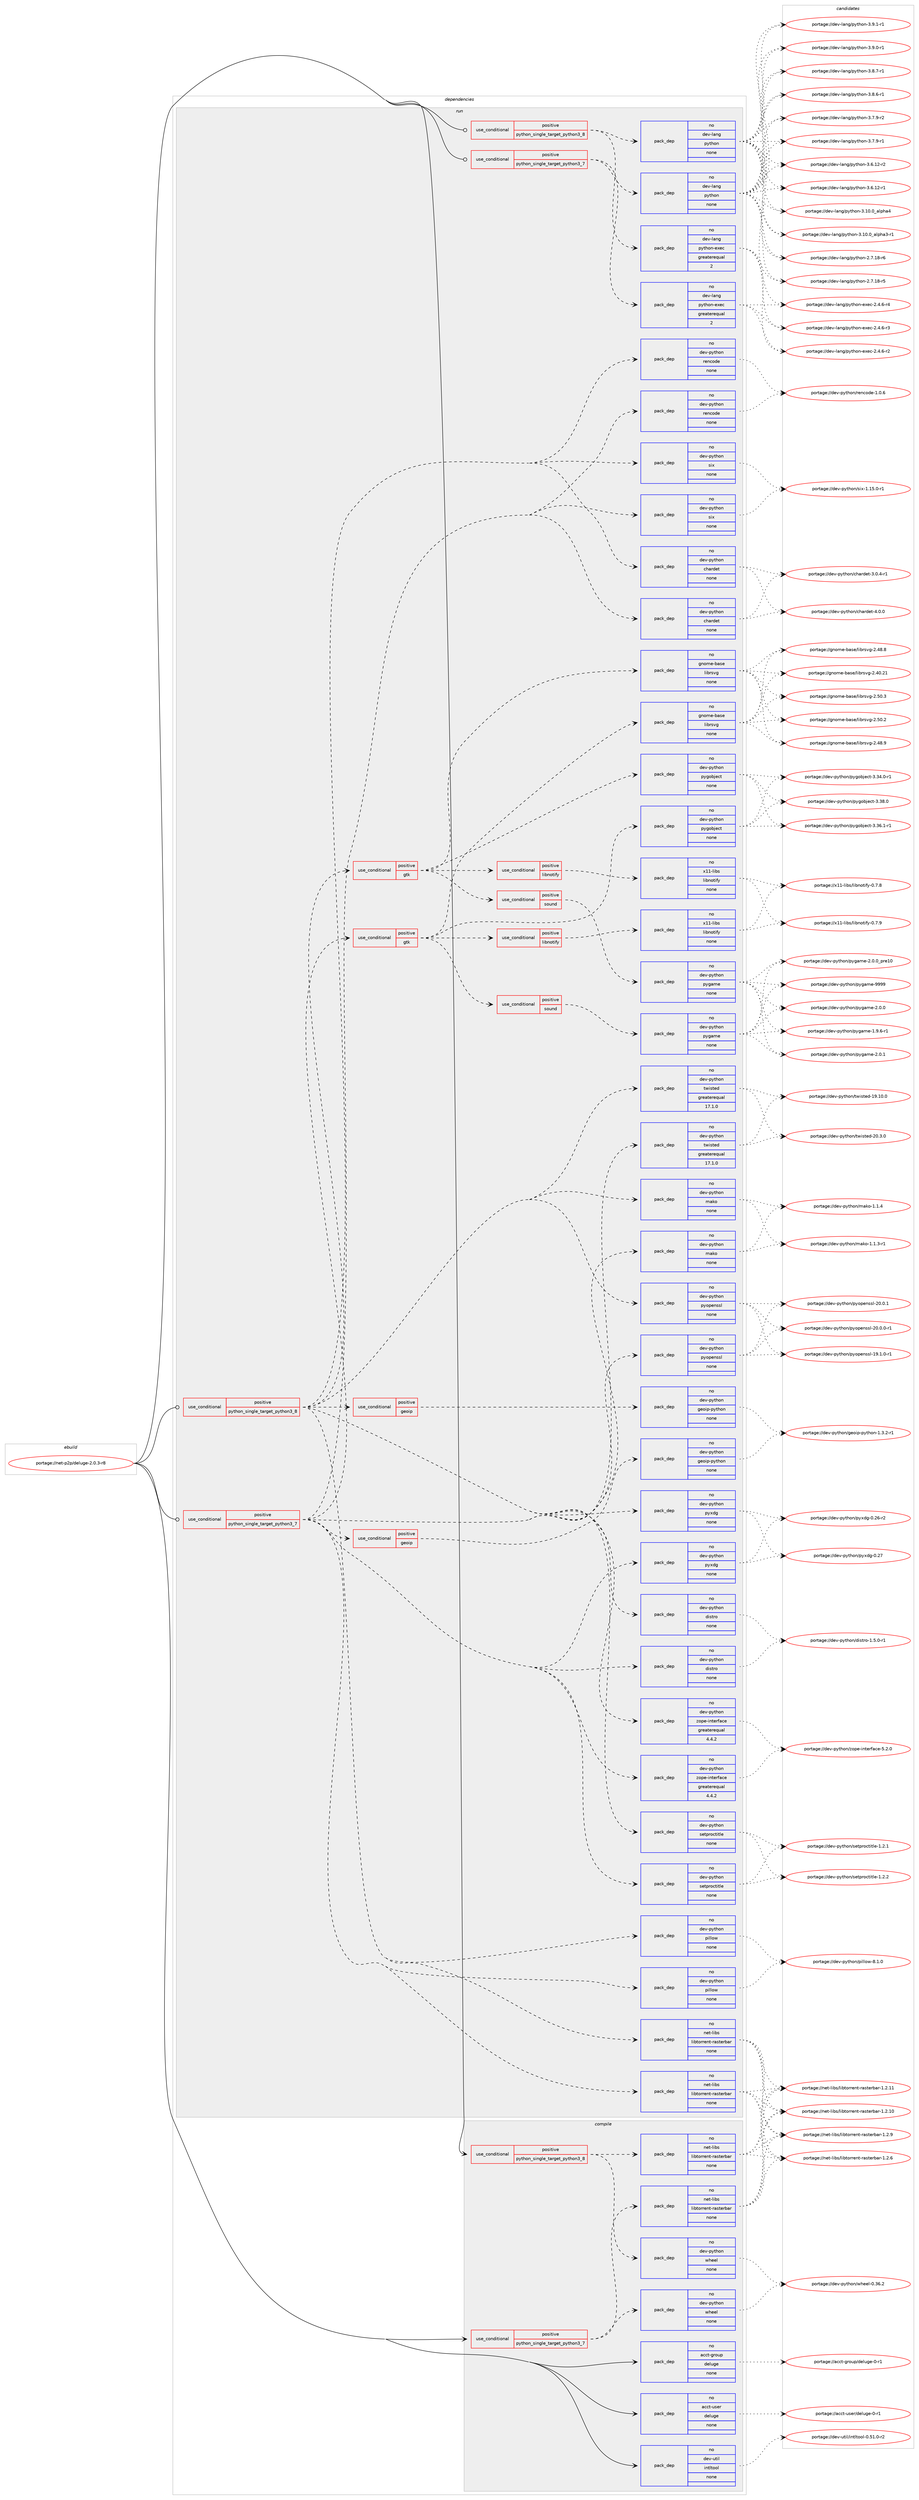 digraph prolog {

# *************
# Graph options
# *************

newrank=true;
concentrate=true;
compound=true;
graph [rankdir=LR,fontname=Helvetica,fontsize=10,ranksep=1.5];#, ranksep=2.5, nodesep=0.2];
edge  [arrowhead=vee];
node  [fontname=Helvetica,fontsize=10];

# **********
# The ebuild
# **********

subgraph cluster_leftcol {
color=gray;
rank=same;
label=<<i>ebuild</i>>;
id [label="portage://net-p2p/deluge-2.0.3-r8", color=red, width=4, href="../net-p2p/deluge-2.0.3-r8.svg"];
}

# ****************
# The dependencies
# ****************

subgraph cluster_midcol {
color=gray;
label=<<i>dependencies</i>>;
subgraph cluster_compile {
fillcolor="#eeeeee";
style=filled;
label=<<i>compile</i>>;
subgraph cond6937 {
dependency22411 [label=<<TABLE BORDER="0" CELLBORDER="1" CELLSPACING="0" CELLPADDING="4"><TR><TD ROWSPAN="3" CELLPADDING="10">use_conditional</TD></TR><TR><TD>positive</TD></TR><TR><TD>python_single_target_python3_7</TD></TR></TABLE>>, shape=none, color=red];
subgraph pack15302 {
dependency22412 [label=<<TABLE BORDER="0" CELLBORDER="1" CELLSPACING="0" CELLPADDING="4" WIDTH="220"><TR><TD ROWSPAN="6" CELLPADDING="30">pack_dep</TD></TR><TR><TD WIDTH="110">no</TD></TR><TR><TD>net-libs</TD></TR><TR><TD>libtorrent-rasterbar</TD></TR><TR><TD>none</TD></TR><TR><TD></TD></TR></TABLE>>, shape=none, color=blue];
}
dependency22411:e -> dependency22412:w [weight=20,style="dashed",arrowhead="vee"];
subgraph pack15303 {
dependency22413 [label=<<TABLE BORDER="0" CELLBORDER="1" CELLSPACING="0" CELLPADDING="4" WIDTH="220"><TR><TD ROWSPAN="6" CELLPADDING="30">pack_dep</TD></TR><TR><TD WIDTH="110">no</TD></TR><TR><TD>dev-python</TD></TR><TR><TD>wheel</TD></TR><TR><TD>none</TD></TR><TR><TD></TD></TR></TABLE>>, shape=none, color=blue];
}
dependency22411:e -> dependency22413:w [weight=20,style="dashed",arrowhead="vee"];
}
id:e -> dependency22411:w [weight=20,style="solid",arrowhead="vee"];
subgraph cond6938 {
dependency22414 [label=<<TABLE BORDER="0" CELLBORDER="1" CELLSPACING="0" CELLPADDING="4"><TR><TD ROWSPAN="3" CELLPADDING="10">use_conditional</TD></TR><TR><TD>positive</TD></TR><TR><TD>python_single_target_python3_8</TD></TR></TABLE>>, shape=none, color=red];
subgraph pack15304 {
dependency22415 [label=<<TABLE BORDER="0" CELLBORDER="1" CELLSPACING="0" CELLPADDING="4" WIDTH="220"><TR><TD ROWSPAN="6" CELLPADDING="30">pack_dep</TD></TR><TR><TD WIDTH="110">no</TD></TR><TR><TD>net-libs</TD></TR><TR><TD>libtorrent-rasterbar</TD></TR><TR><TD>none</TD></TR><TR><TD></TD></TR></TABLE>>, shape=none, color=blue];
}
dependency22414:e -> dependency22415:w [weight=20,style="dashed",arrowhead="vee"];
subgraph pack15305 {
dependency22416 [label=<<TABLE BORDER="0" CELLBORDER="1" CELLSPACING="0" CELLPADDING="4" WIDTH="220"><TR><TD ROWSPAN="6" CELLPADDING="30">pack_dep</TD></TR><TR><TD WIDTH="110">no</TD></TR><TR><TD>dev-python</TD></TR><TR><TD>wheel</TD></TR><TR><TD>none</TD></TR><TR><TD></TD></TR></TABLE>>, shape=none, color=blue];
}
dependency22414:e -> dependency22416:w [weight=20,style="dashed",arrowhead="vee"];
}
id:e -> dependency22414:w [weight=20,style="solid",arrowhead="vee"];
subgraph pack15306 {
dependency22417 [label=<<TABLE BORDER="0" CELLBORDER="1" CELLSPACING="0" CELLPADDING="4" WIDTH="220"><TR><TD ROWSPAN="6" CELLPADDING="30">pack_dep</TD></TR><TR><TD WIDTH="110">no</TD></TR><TR><TD>acct-group</TD></TR><TR><TD>deluge</TD></TR><TR><TD>none</TD></TR><TR><TD></TD></TR></TABLE>>, shape=none, color=blue];
}
id:e -> dependency22417:w [weight=20,style="solid",arrowhead="vee"];
subgraph pack15307 {
dependency22418 [label=<<TABLE BORDER="0" CELLBORDER="1" CELLSPACING="0" CELLPADDING="4" WIDTH="220"><TR><TD ROWSPAN="6" CELLPADDING="30">pack_dep</TD></TR><TR><TD WIDTH="110">no</TD></TR><TR><TD>acct-user</TD></TR><TR><TD>deluge</TD></TR><TR><TD>none</TD></TR><TR><TD></TD></TR></TABLE>>, shape=none, color=blue];
}
id:e -> dependency22418:w [weight=20,style="solid",arrowhead="vee"];
subgraph pack15308 {
dependency22419 [label=<<TABLE BORDER="0" CELLBORDER="1" CELLSPACING="0" CELLPADDING="4" WIDTH="220"><TR><TD ROWSPAN="6" CELLPADDING="30">pack_dep</TD></TR><TR><TD WIDTH="110">no</TD></TR><TR><TD>dev-util</TD></TR><TR><TD>intltool</TD></TR><TR><TD>none</TD></TR><TR><TD></TD></TR></TABLE>>, shape=none, color=blue];
}
id:e -> dependency22419:w [weight=20,style="solid",arrowhead="vee"];
}
subgraph cluster_compileandrun {
fillcolor="#eeeeee";
style=filled;
label=<<i>compile and run</i>>;
}
subgraph cluster_run {
fillcolor="#eeeeee";
style=filled;
label=<<i>run</i>>;
subgraph cond6939 {
dependency22420 [label=<<TABLE BORDER="0" CELLBORDER="1" CELLSPACING="0" CELLPADDING="4"><TR><TD ROWSPAN="3" CELLPADDING="10">use_conditional</TD></TR><TR><TD>positive</TD></TR><TR><TD>python_single_target_python3_7</TD></TR></TABLE>>, shape=none, color=red];
subgraph pack15309 {
dependency22421 [label=<<TABLE BORDER="0" CELLBORDER="1" CELLSPACING="0" CELLPADDING="4" WIDTH="220"><TR><TD ROWSPAN="6" CELLPADDING="30">pack_dep</TD></TR><TR><TD WIDTH="110">no</TD></TR><TR><TD>dev-lang</TD></TR><TR><TD>python</TD></TR><TR><TD>none</TD></TR><TR><TD></TD></TR></TABLE>>, shape=none, color=blue];
}
dependency22420:e -> dependency22421:w [weight=20,style="dashed",arrowhead="vee"];
subgraph pack15310 {
dependency22422 [label=<<TABLE BORDER="0" CELLBORDER="1" CELLSPACING="0" CELLPADDING="4" WIDTH="220"><TR><TD ROWSPAN="6" CELLPADDING="30">pack_dep</TD></TR><TR><TD WIDTH="110">no</TD></TR><TR><TD>dev-lang</TD></TR><TR><TD>python-exec</TD></TR><TR><TD>greaterequal</TD></TR><TR><TD>2</TD></TR></TABLE>>, shape=none, color=blue];
}
dependency22420:e -> dependency22422:w [weight=20,style="dashed",arrowhead="vee"];
}
id:e -> dependency22420:w [weight=20,style="solid",arrowhead="odot"];
subgraph cond6940 {
dependency22423 [label=<<TABLE BORDER="0" CELLBORDER="1" CELLSPACING="0" CELLPADDING="4"><TR><TD ROWSPAN="3" CELLPADDING="10">use_conditional</TD></TR><TR><TD>positive</TD></TR><TR><TD>python_single_target_python3_7</TD></TR></TABLE>>, shape=none, color=red];
subgraph pack15311 {
dependency22424 [label=<<TABLE BORDER="0" CELLBORDER="1" CELLSPACING="0" CELLPADDING="4" WIDTH="220"><TR><TD ROWSPAN="6" CELLPADDING="30">pack_dep</TD></TR><TR><TD WIDTH="110">no</TD></TR><TR><TD>dev-python</TD></TR><TR><TD>chardet</TD></TR><TR><TD>none</TD></TR><TR><TD></TD></TR></TABLE>>, shape=none, color=blue];
}
dependency22423:e -> dependency22424:w [weight=20,style="dashed",arrowhead="vee"];
subgraph pack15312 {
dependency22425 [label=<<TABLE BORDER="0" CELLBORDER="1" CELLSPACING="0" CELLPADDING="4" WIDTH="220"><TR><TD ROWSPAN="6" CELLPADDING="30">pack_dep</TD></TR><TR><TD WIDTH="110">no</TD></TR><TR><TD>dev-python</TD></TR><TR><TD>distro</TD></TR><TR><TD>none</TD></TR><TR><TD></TD></TR></TABLE>>, shape=none, color=blue];
}
dependency22423:e -> dependency22425:w [weight=20,style="dashed",arrowhead="vee"];
subgraph pack15313 {
dependency22426 [label=<<TABLE BORDER="0" CELLBORDER="1" CELLSPACING="0" CELLPADDING="4" WIDTH="220"><TR><TD ROWSPAN="6" CELLPADDING="30">pack_dep</TD></TR><TR><TD WIDTH="110">no</TD></TR><TR><TD>dev-python</TD></TR><TR><TD>pillow</TD></TR><TR><TD>none</TD></TR><TR><TD></TD></TR></TABLE>>, shape=none, color=blue];
}
dependency22423:e -> dependency22426:w [weight=20,style="dashed",arrowhead="vee"];
subgraph pack15314 {
dependency22427 [label=<<TABLE BORDER="0" CELLBORDER="1" CELLSPACING="0" CELLPADDING="4" WIDTH="220"><TR><TD ROWSPAN="6" CELLPADDING="30">pack_dep</TD></TR><TR><TD WIDTH="110">no</TD></TR><TR><TD>dev-python</TD></TR><TR><TD>pyopenssl</TD></TR><TR><TD>none</TD></TR><TR><TD></TD></TR></TABLE>>, shape=none, color=blue];
}
dependency22423:e -> dependency22427:w [weight=20,style="dashed",arrowhead="vee"];
subgraph pack15315 {
dependency22428 [label=<<TABLE BORDER="0" CELLBORDER="1" CELLSPACING="0" CELLPADDING="4" WIDTH="220"><TR><TD ROWSPAN="6" CELLPADDING="30">pack_dep</TD></TR><TR><TD WIDTH="110">no</TD></TR><TR><TD>dev-python</TD></TR><TR><TD>pyxdg</TD></TR><TR><TD>none</TD></TR><TR><TD></TD></TR></TABLE>>, shape=none, color=blue];
}
dependency22423:e -> dependency22428:w [weight=20,style="dashed",arrowhead="vee"];
subgraph pack15316 {
dependency22429 [label=<<TABLE BORDER="0" CELLBORDER="1" CELLSPACING="0" CELLPADDING="4" WIDTH="220"><TR><TD ROWSPAN="6" CELLPADDING="30">pack_dep</TD></TR><TR><TD WIDTH="110">no</TD></TR><TR><TD>dev-python</TD></TR><TR><TD>rencode</TD></TR><TR><TD>none</TD></TR><TR><TD></TD></TR></TABLE>>, shape=none, color=blue];
}
dependency22423:e -> dependency22429:w [weight=20,style="dashed",arrowhead="vee"];
subgraph pack15317 {
dependency22430 [label=<<TABLE BORDER="0" CELLBORDER="1" CELLSPACING="0" CELLPADDING="4" WIDTH="220"><TR><TD ROWSPAN="6" CELLPADDING="30">pack_dep</TD></TR><TR><TD WIDTH="110">no</TD></TR><TR><TD>dev-python</TD></TR><TR><TD>setproctitle</TD></TR><TR><TD>none</TD></TR><TR><TD></TD></TR></TABLE>>, shape=none, color=blue];
}
dependency22423:e -> dependency22430:w [weight=20,style="dashed",arrowhead="vee"];
subgraph pack15318 {
dependency22431 [label=<<TABLE BORDER="0" CELLBORDER="1" CELLSPACING="0" CELLPADDING="4" WIDTH="220"><TR><TD ROWSPAN="6" CELLPADDING="30">pack_dep</TD></TR><TR><TD WIDTH="110">no</TD></TR><TR><TD>dev-python</TD></TR><TR><TD>six</TD></TR><TR><TD>none</TD></TR><TR><TD></TD></TR></TABLE>>, shape=none, color=blue];
}
dependency22423:e -> dependency22431:w [weight=20,style="dashed",arrowhead="vee"];
subgraph pack15319 {
dependency22432 [label=<<TABLE BORDER="0" CELLBORDER="1" CELLSPACING="0" CELLPADDING="4" WIDTH="220"><TR><TD ROWSPAN="6" CELLPADDING="30">pack_dep</TD></TR><TR><TD WIDTH="110">no</TD></TR><TR><TD>dev-python</TD></TR><TR><TD>twisted</TD></TR><TR><TD>greaterequal</TD></TR><TR><TD>17.1.0</TD></TR></TABLE>>, shape=none, color=blue];
}
dependency22423:e -> dependency22432:w [weight=20,style="dashed",arrowhead="vee"];
subgraph pack15320 {
dependency22433 [label=<<TABLE BORDER="0" CELLBORDER="1" CELLSPACING="0" CELLPADDING="4" WIDTH="220"><TR><TD ROWSPAN="6" CELLPADDING="30">pack_dep</TD></TR><TR><TD WIDTH="110">no</TD></TR><TR><TD>dev-python</TD></TR><TR><TD>zope-interface</TD></TR><TR><TD>greaterequal</TD></TR><TR><TD>4.4.2</TD></TR></TABLE>>, shape=none, color=blue];
}
dependency22423:e -> dependency22433:w [weight=20,style="dashed",arrowhead="vee"];
subgraph cond6941 {
dependency22434 [label=<<TABLE BORDER="0" CELLBORDER="1" CELLSPACING="0" CELLPADDING="4"><TR><TD ROWSPAN="3" CELLPADDING="10">use_conditional</TD></TR><TR><TD>positive</TD></TR><TR><TD>geoip</TD></TR></TABLE>>, shape=none, color=red];
subgraph pack15321 {
dependency22435 [label=<<TABLE BORDER="0" CELLBORDER="1" CELLSPACING="0" CELLPADDING="4" WIDTH="220"><TR><TD ROWSPAN="6" CELLPADDING="30">pack_dep</TD></TR><TR><TD WIDTH="110">no</TD></TR><TR><TD>dev-python</TD></TR><TR><TD>geoip-python</TD></TR><TR><TD>none</TD></TR><TR><TD></TD></TR></TABLE>>, shape=none, color=blue];
}
dependency22434:e -> dependency22435:w [weight=20,style="dashed",arrowhead="vee"];
}
dependency22423:e -> dependency22434:w [weight=20,style="dashed",arrowhead="vee"];
subgraph cond6942 {
dependency22436 [label=<<TABLE BORDER="0" CELLBORDER="1" CELLSPACING="0" CELLPADDING="4"><TR><TD ROWSPAN="3" CELLPADDING="10">use_conditional</TD></TR><TR><TD>positive</TD></TR><TR><TD>gtk</TD></TR></TABLE>>, shape=none, color=red];
subgraph cond6943 {
dependency22437 [label=<<TABLE BORDER="0" CELLBORDER="1" CELLSPACING="0" CELLPADDING="4"><TR><TD ROWSPAN="3" CELLPADDING="10">use_conditional</TD></TR><TR><TD>positive</TD></TR><TR><TD>sound</TD></TR></TABLE>>, shape=none, color=red];
subgraph pack15322 {
dependency22438 [label=<<TABLE BORDER="0" CELLBORDER="1" CELLSPACING="0" CELLPADDING="4" WIDTH="220"><TR><TD ROWSPAN="6" CELLPADDING="30">pack_dep</TD></TR><TR><TD WIDTH="110">no</TD></TR><TR><TD>dev-python</TD></TR><TR><TD>pygame</TD></TR><TR><TD>none</TD></TR><TR><TD></TD></TR></TABLE>>, shape=none, color=blue];
}
dependency22437:e -> dependency22438:w [weight=20,style="dashed",arrowhead="vee"];
}
dependency22436:e -> dependency22437:w [weight=20,style="dashed",arrowhead="vee"];
subgraph pack15323 {
dependency22439 [label=<<TABLE BORDER="0" CELLBORDER="1" CELLSPACING="0" CELLPADDING="4" WIDTH="220"><TR><TD ROWSPAN="6" CELLPADDING="30">pack_dep</TD></TR><TR><TD WIDTH="110">no</TD></TR><TR><TD>dev-python</TD></TR><TR><TD>pygobject</TD></TR><TR><TD>none</TD></TR><TR><TD></TD></TR></TABLE>>, shape=none, color=blue];
}
dependency22436:e -> dependency22439:w [weight=20,style="dashed",arrowhead="vee"];
subgraph pack15324 {
dependency22440 [label=<<TABLE BORDER="0" CELLBORDER="1" CELLSPACING="0" CELLPADDING="4" WIDTH="220"><TR><TD ROWSPAN="6" CELLPADDING="30">pack_dep</TD></TR><TR><TD WIDTH="110">no</TD></TR><TR><TD>gnome-base</TD></TR><TR><TD>librsvg</TD></TR><TR><TD>none</TD></TR><TR><TD></TD></TR></TABLE>>, shape=none, color=blue];
}
dependency22436:e -> dependency22440:w [weight=20,style="dashed",arrowhead="vee"];
subgraph cond6944 {
dependency22441 [label=<<TABLE BORDER="0" CELLBORDER="1" CELLSPACING="0" CELLPADDING="4"><TR><TD ROWSPAN="3" CELLPADDING="10">use_conditional</TD></TR><TR><TD>positive</TD></TR><TR><TD>libnotify</TD></TR></TABLE>>, shape=none, color=red];
subgraph pack15325 {
dependency22442 [label=<<TABLE BORDER="0" CELLBORDER="1" CELLSPACING="0" CELLPADDING="4" WIDTH="220"><TR><TD ROWSPAN="6" CELLPADDING="30">pack_dep</TD></TR><TR><TD WIDTH="110">no</TD></TR><TR><TD>x11-libs</TD></TR><TR><TD>libnotify</TD></TR><TR><TD>none</TD></TR><TR><TD></TD></TR></TABLE>>, shape=none, color=blue];
}
dependency22441:e -> dependency22442:w [weight=20,style="dashed",arrowhead="vee"];
}
dependency22436:e -> dependency22441:w [weight=20,style="dashed",arrowhead="vee"];
}
dependency22423:e -> dependency22436:w [weight=20,style="dashed",arrowhead="vee"];
subgraph pack15326 {
dependency22443 [label=<<TABLE BORDER="0" CELLBORDER="1" CELLSPACING="0" CELLPADDING="4" WIDTH="220"><TR><TD ROWSPAN="6" CELLPADDING="30">pack_dep</TD></TR><TR><TD WIDTH="110">no</TD></TR><TR><TD>net-libs</TD></TR><TR><TD>libtorrent-rasterbar</TD></TR><TR><TD>none</TD></TR><TR><TD></TD></TR></TABLE>>, shape=none, color=blue];
}
dependency22423:e -> dependency22443:w [weight=20,style="dashed",arrowhead="vee"];
subgraph pack15327 {
dependency22444 [label=<<TABLE BORDER="0" CELLBORDER="1" CELLSPACING="0" CELLPADDING="4" WIDTH="220"><TR><TD ROWSPAN="6" CELLPADDING="30">pack_dep</TD></TR><TR><TD WIDTH="110">no</TD></TR><TR><TD>dev-python</TD></TR><TR><TD>mako</TD></TR><TR><TD>none</TD></TR><TR><TD></TD></TR></TABLE>>, shape=none, color=blue];
}
dependency22423:e -> dependency22444:w [weight=20,style="dashed",arrowhead="vee"];
}
id:e -> dependency22423:w [weight=20,style="solid",arrowhead="odot"];
subgraph cond6945 {
dependency22445 [label=<<TABLE BORDER="0" CELLBORDER="1" CELLSPACING="0" CELLPADDING="4"><TR><TD ROWSPAN="3" CELLPADDING="10">use_conditional</TD></TR><TR><TD>positive</TD></TR><TR><TD>python_single_target_python3_8</TD></TR></TABLE>>, shape=none, color=red];
subgraph pack15328 {
dependency22446 [label=<<TABLE BORDER="0" CELLBORDER="1" CELLSPACING="0" CELLPADDING="4" WIDTH="220"><TR><TD ROWSPAN="6" CELLPADDING="30">pack_dep</TD></TR><TR><TD WIDTH="110">no</TD></TR><TR><TD>dev-lang</TD></TR><TR><TD>python</TD></TR><TR><TD>none</TD></TR><TR><TD></TD></TR></TABLE>>, shape=none, color=blue];
}
dependency22445:e -> dependency22446:w [weight=20,style="dashed",arrowhead="vee"];
subgraph pack15329 {
dependency22447 [label=<<TABLE BORDER="0" CELLBORDER="1" CELLSPACING="0" CELLPADDING="4" WIDTH="220"><TR><TD ROWSPAN="6" CELLPADDING="30">pack_dep</TD></TR><TR><TD WIDTH="110">no</TD></TR><TR><TD>dev-lang</TD></TR><TR><TD>python-exec</TD></TR><TR><TD>greaterequal</TD></TR><TR><TD>2</TD></TR></TABLE>>, shape=none, color=blue];
}
dependency22445:e -> dependency22447:w [weight=20,style="dashed",arrowhead="vee"];
}
id:e -> dependency22445:w [weight=20,style="solid",arrowhead="odot"];
subgraph cond6946 {
dependency22448 [label=<<TABLE BORDER="0" CELLBORDER="1" CELLSPACING="0" CELLPADDING="4"><TR><TD ROWSPAN="3" CELLPADDING="10">use_conditional</TD></TR><TR><TD>positive</TD></TR><TR><TD>python_single_target_python3_8</TD></TR></TABLE>>, shape=none, color=red];
subgraph pack15330 {
dependency22449 [label=<<TABLE BORDER="0" CELLBORDER="1" CELLSPACING="0" CELLPADDING="4" WIDTH="220"><TR><TD ROWSPAN="6" CELLPADDING="30">pack_dep</TD></TR><TR><TD WIDTH="110">no</TD></TR><TR><TD>dev-python</TD></TR><TR><TD>chardet</TD></TR><TR><TD>none</TD></TR><TR><TD></TD></TR></TABLE>>, shape=none, color=blue];
}
dependency22448:e -> dependency22449:w [weight=20,style="dashed",arrowhead="vee"];
subgraph pack15331 {
dependency22450 [label=<<TABLE BORDER="0" CELLBORDER="1" CELLSPACING="0" CELLPADDING="4" WIDTH="220"><TR><TD ROWSPAN="6" CELLPADDING="30">pack_dep</TD></TR><TR><TD WIDTH="110">no</TD></TR><TR><TD>dev-python</TD></TR><TR><TD>distro</TD></TR><TR><TD>none</TD></TR><TR><TD></TD></TR></TABLE>>, shape=none, color=blue];
}
dependency22448:e -> dependency22450:w [weight=20,style="dashed",arrowhead="vee"];
subgraph pack15332 {
dependency22451 [label=<<TABLE BORDER="0" CELLBORDER="1" CELLSPACING="0" CELLPADDING="4" WIDTH="220"><TR><TD ROWSPAN="6" CELLPADDING="30">pack_dep</TD></TR><TR><TD WIDTH="110">no</TD></TR><TR><TD>dev-python</TD></TR><TR><TD>pillow</TD></TR><TR><TD>none</TD></TR><TR><TD></TD></TR></TABLE>>, shape=none, color=blue];
}
dependency22448:e -> dependency22451:w [weight=20,style="dashed",arrowhead="vee"];
subgraph pack15333 {
dependency22452 [label=<<TABLE BORDER="0" CELLBORDER="1" CELLSPACING="0" CELLPADDING="4" WIDTH="220"><TR><TD ROWSPAN="6" CELLPADDING="30">pack_dep</TD></TR><TR><TD WIDTH="110">no</TD></TR><TR><TD>dev-python</TD></TR><TR><TD>pyopenssl</TD></TR><TR><TD>none</TD></TR><TR><TD></TD></TR></TABLE>>, shape=none, color=blue];
}
dependency22448:e -> dependency22452:w [weight=20,style="dashed",arrowhead="vee"];
subgraph pack15334 {
dependency22453 [label=<<TABLE BORDER="0" CELLBORDER="1" CELLSPACING="0" CELLPADDING="4" WIDTH="220"><TR><TD ROWSPAN="6" CELLPADDING="30">pack_dep</TD></TR><TR><TD WIDTH="110">no</TD></TR><TR><TD>dev-python</TD></TR><TR><TD>pyxdg</TD></TR><TR><TD>none</TD></TR><TR><TD></TD></TR></TABLE>>, shape=none, color=blue];
}
dependency22448:e -> dependency22453:w [weight=20,style="dashed",arrowhead="vee"];
subgraph pack15335 {
dependency22454 [label=<<TABLE BORDER="0" CELLBORDER="1" CELLSPACING="0" CELLPADDING="4" WIDTH="220"><TR><TD ROWSPAN="6" CELLPADDING="30">pack_dep</TD></TR><TR><TD WIDTH="110">no</TD></TR><TR><TD>dev-python</TD></TR><TR><TD>rencode</TD></TR><TR><TD>none</TD></TR><TR><TD></TD></TR></TABLE>>, shape=none, color=blue];
}
dependency22448:e -> dependency22454:w [weight=20,style="dashed",arrowhead="vee"];
subgraph pack15336 {
dependency22455 [label=<<TABLE BORDER="0" CELLBORDER="1" CELLSPACING="0" CELLPADDING="4" WIDTH="220"><TR><TD ROWSPAN="6" CELLPADDING="30">pack_dep</TD></TR><TR><TD WIDTH="110">no</TD></TR><TR><TD>dev-python</TD></TR><TR><TD>setproctitle</TD></TR><TR><TD>none</TD></TR><TR><TD></TD></TR></TABLE>>, shape=none, color=blue];
}
dependency22448:e -> dependency22455:w [weight=20,style="dashed",arrowhead="vee"];
subgraph pack15337 {
dependency22456 [label=<<TABLE BORDER="0" CELLBORDER="1" CELLSPACING="0" CELLPADDING="4" WIDTH="220"><TR><TD ROWSPAN="6" CELLPADDING="30">pack_dep</TD></TR><TR><TD WIDTH="110">no</TD></TR><TR><TD>dev-python</TD></TR><TR><TD>six</TD></TR><TR><TD>none</TD></TR><TR><TD></TD></TR></TABLE>>, shape=none, color=blue];
}
dependency22448:e -> dependency22456:w [weight=20,style="dashed",arrowhead="vee"];
subgraph pack15338 {
dependency22457 [label=<<TABLE BORDER="0" CELLBORDER="1" CELLSPACING="0" CELLPADDING="4" WIDTH="220"><TR><TD ROWSPAN="6" CELLPADDING="30">pack_dep</TD></TR><TR><TD WIDTH="110">no</TD></TR><TR><TD>dev-python</TD></TR><TR><TD>twisted</TD></TR><TR><TD>greaterequal</TD></TR><TR><TD>17.1.0</TD></TR></TABLE>>, shape=none, color=blue];
}
dependency22448:e -> dependency22457:w [weight=20,style="dashed",arrowhead="vee"];
subgraph pack15339 {
dependency22458 [label=<<TABLE BORDER="0" CELLBORDER="1" CELLSPACING="0" CELLPADDING="4" WIDTH="220"><TR><TD ROWSPAN="6" CELLPADDING="30">pack_dep</TD></TR><TR><TD WIDTH="110">no</TD></TR><TR><TD>dev-python</TD></TR><TR><TD>zope-interface</TD></TR><TR><TD>greaterequal</TD></TR><TR><TD>4.4.2</TD></TR></TABLE>>, shape=none, color=blue];
}
dependency22448:e -> dependency22458:w [weight=20,style="dashed",arrowhead="vee"];
subgraph cond6947 {
dependency22459 [label=<<TABLE BORDER="0" CELLBORDER="1" CELLSPACING="0" CELLPADDING="4"><TR><TD ROWSPAN="3" CELLPADDING="10">use_conditional</TD></TR><TR><TD>positive</TD></TR><TR><TD>geoip</TD></TR></TABLE>>, shape=none, color=red];
subgraph pack15340 {
dependency22460 [label=<<TABLE BORDER="0" CELLBORDER="1" CELLSPACING="0" CELLPADDING="4" WIDTH="220"><TR><TD ROWSPAN="6" CELLPADDING="30">pack_dep</TD></TR><TR><TD WIDTH="110">no</TD></TR><TR><TD>dev-python</TD></TR><TR><TD>geoip-python</TD></TR><TR><TD>none</TD></TR><TR><TD></TD></TR></TABLE>>, shape=none, color=blue];
}
dependency22459:e -> dependency22460:w [weight=20,style="dashed",arrowhead="vee"];
}
dependency22448:e -> dependency22459:w [weight=20,style="dashed",arrowhead="vee"];
subgraph cond6948 {
dependency22461 [label=<<TABLE BORDER="0" CELLBORDER="1" CELLSPACING="0" CELLPADDING="4"><TR><TD ROWSPAN="3" CELLPADDING="10">use_conditional</TD></TR><TR><TD>positive</TD></TR><TR><TD>gtk</TD></TR></TABLE>>, shape=none, color=red];
subgraph cond6949 {
dependency22462 [label=<<TABLE BORDER="0" CELLBORDER="1" CELLSPACING="0" CELLPADDING="4"><TR><TD ROWSPAN="3" CELLPADDING="10">use_conditional</TD></TR><TR><TD>positive</TD></TR><TR><TD>sound</TD></TR></TABLE>>, shape=none, color=red];
subgraph pack15341 {
dependency22463 [label=<<TABLE BORDER="0" CELLBORDER="1" CELLSPACING="0" CELLPADDING="4" WIDTH="220"><TR><TD ROWSPAN="6" CELLPADDING="30">pack_dep</TD></TR><TR><TD WIDTH="110">no</TD></TR><TR><TD>dev-python</TD></TR><TR><TD>pygame</TD></TR><TR><TD>none</TD></TR><TR><TD></TD></TR></TABLE>>, shape=none, color=blue];
}
dependency22462:e -> dependency22463:w [weight=20,style="dashed",arrowhead="vee"];
}
dependency22461:e -> dependency22462:w [weight=20,style="dashed",arrowhead="vee"];
subgraph pack15342 {
dependency22464 [label=<<TABLE BORDER="0" CELLBORDER="1" CELLSPACING="0" CELLPADDING="4" WIDTH="220"><TR><TD ROWSPAN="6" CELLPADDING="30">pack_dep</TD></TR><TR><TD WIDTH="110">no</TD></TR><TR><TD>dev-python</TD></TR><TR><TD>pygobject</TD></TR><TR><TD>none</TD></TR><TR><TD></TD></TR></TABLE>>, shape=none, color=blue];
}
dependency22461:e -> dependency22464:w [weight=20,style="dashed",arrowhead="vee"];
subgraph pack15343 {
dependency22465 [label=<<TABLE BORDER="0" CELLBORDER="1" CELLSPACING="0" CELLPADDING="4" WIDTH="220"><TR><TD ROWSPAN="6" CELLPADDING="30">pack_dep</TD></TR><TR><TD WIDTH="110">no</TD></TR><TR><TD>gnome-base</TD></TR><TR><TD>librsvg</TD></TR><TR><TD>none</TD></TR><TR><TD></TD></TR></TABLE>>, shape=none, color=blue];
}
dependency22461:e -> dependency22465:w [weight=20,style="dashed",arrowhead="vee"];
subgraph cond6950 {
dependency22466 [label=<<TABLE BORDER="0" CELLBORDER="1" CELLSPACING="0" CELLPADDING="4"><TR><TD ROWSPAN="3" CELLPADDING="10">use_conditional</TD></TR><TR><TD>positive</TD></TR><TR><TD>libnotify</TD></TR></TABLE>>, shape=none, color=red];
subgraph pack15344 {
dependency22467 [label=<<TABLE BORDER="0" CELLBORDER="1" CELLSPACING="0" CELLPADDING="4" WIDTH="220"><TR><TD ROWSPAN="6" CELLPADDING="30">pack_dep</TD></TR><TR><TD WIDTH="110">no</TD></TR><TR><TD>x11-libs</TD></TR><TR><TD>libnotify</TD></TR><TR><TD>none</TD></TR><TR><TD></TD></TR></TABLE>>, shape=none, color=blue];
}
dependency22466:e -> dependency22467:w [weight=20,style="dashed",arrowhead="vee"];
}
dependency22461:e -> dependency22466:w [weight=20,style="dashed",arrowhead="vee"];
}
dependency22448:e -> dependency22461:w [weight=20,style="dashed",arrowhead="vee"];
subgraph pack15345 {
dependency22468 [label=<<TABLE BORDER="0" CELLBORDER="1" CELLSPACING="0" CELLPADDING="4" WIDTH="220"><TR><TD ROWSPAN="6" CELLPADDING="30">pack_dep</TD></TR><TR><TD WIDTH="110">no</TD></TR><TR><TD>net-libs</TD></TR><TR><TD>libtorrent-rasterbar</TD></TR><TR><TD>none</TD></TR><TR><TD></TD></TR></TABLE>>, shape=none, color=blue];
}
dependency22448:e -> dependency22468:w [weight=20,style="dashed",arrowhead="vee"];
subgraph pack15346 {
dependency22469 [label=<<TABLE BORDER="0" CELLBORDER="1" CELLSPACING="0" CELLPADDING="4" WIDTH="220"><TR><TD ROWSPAN="6" CELLPADDING="30">pack_dep</TD></TR><TR><TD WIDTH="110">no</TD></TR><TR><TD>dev-python</TD></TR><TR><TD>mako</TD></TR><TR><TD>none</TD></TR><TR><TD></TD></TR></TABLE>>, shape=none, color=blue];
}
dependency22448:e -> dependency22469:w [weight=20,style="dashed",arrowhead="vee"];
}
id:e -> dependency22448:w [weight=20,style="solid",arrowhead="odot"];
}
}

# **************
# The candidates
# **************

subgraph cluster_choices {
rank=same;
color=gray;
label=<<i>candidates</i>>;

subgraph choice15302 {
color=black;
nodesep=1;
choice1101011164510810598115471081059811611111411410111011645114971151161011149897114454946504657 [label="portage://net-libs/libtorrent-rasterbar-1.2.9", color=red, width=4,href="../net-libs/libtorrent-rasterbar-1.2.9.svg"];
choice1101011164510810598115471081059811611111411410111011645114971151161011149897114454946504654 [label="portage://net-libs/libtorrent-rasterbar-1.2.6", color=red, width=4,href="../net-libs/libtorrent-rasterbar-1.2.6.svg"];
choice110101116451081059811547108105981161111141141011101164511497115116101114989711445494650464949 [label="portage://net-libs/libtorrent-rasterbar-1.2.11", color=red, width=4,href="../net-libs/libtorrent-rasterbar-1.2.11.svg"];
choice110101116451081059811547108105981161111141141011101164511497115116101114989711445494650464948 [label="portage://net-libs/libtorrent-rasterbar-1.2.10", color=red, width=4,href="../net-libs/libtorrent-rasterbar-1.2.10.svg"];
dependency22412:e -> choice1101011164510810598115471081059811611111411410111011645114971151161011149897114454946504657:w [style=dotted,weight="100"];
dependency22412:e -> choice1101011164510810598115471081059811611111411410111011645114971151161011149897114454946504654:w [style=dotted,weight="100"];
dependency22412:e -> choice110101116451081059811547108105981161111141141011101164511497115116101114989711445494650464949:w [style=dotted,weight="100"];
dependency22412:e -> choice110101116451081059811547108105981161111141141011101164511497115116101114989711445494650464948:w [style=dotted,weight="100"];
}
subgraph choice15303 {
color=black;
nodesep=1;
choice100101118451121211161041111104711910410110110845484651544650 [label="portage://dev-python/wheel-0.36.2", color=red, width=4,href="../dev-python/wheel-0.36.2.svg"];
dependency22413:e -> choice100101118451121211161041111104711910410110110845484651544650:w [style=dotted,weight="100"];
}
subgraph choice15304 {
color=black;
nodesep=1;
choice1101011164510810598115471081059811611111411410111011645114971151161011149897114454946504657 [label="portage://net-libs/libtorrent-rasterbar-1.2.9", color=red, width=4,href="../net-libs/libtorrent-rasterbar-1.2.9.svg"];
choice1101011164510810598115471081059811611111411410111011645114971151161011149897114454946504654 [label="portage://net-libs/libtorrent-rasterbar-1.2.6", color=red, width=4,href="../net-libs/libtorrent-rasterbar-1.2.6.svg"];
choice110101116451081059811547108105981161111141141011101164511497115116101114989711445494650464949 [label="portage://net-libs/libtorrent-rasterbar-1.2.11", color=red, width=4,href="../net-libs/libtorrent-rasterbar-1.2.11.svg"];
choice110101116451081059811547108105981161111141141011101164511497115116101114989711445494650464948 [label="portage://net-libs/libtorrent-rasterbar-1.2.10", color=red, width=4,href="../net-libs/libtorrent-rasterbar-1.2.10.svg"];
dependency22415:e -> choice1101011164510810598115471081059811611111411410111011645114971151161011149897114454946504657:w [style=dotted,weight="100"];
dependency22415:e -> choice1101011164510810598115471081059811611111411410111011645114971151161011149897114454946504654:w [style=dotted,weight="100"];
dependency22415:e -> choice110101116451081059811547108105981161111141141011101164511497115116101114989711445494650464949:w [style=dotted,weight="100"];
dependency22415:e -> choice110101116451081059811547108105981161111141141011101164511497115116101114989711445494650464948:w [style=dotted,weight="100"];
}
subgraph choice15305 {
color=black;
nodesep=1;
choice100101118451121211161041111104711910410110110845484651544650 [label="portage://dev-python/wheel-0.36.2", color=red, width=4,href="../dev-python/wheel-0.36.2.svg"];
dependency22416:e -> choice100101118451121211161041111104711910410110110845484651544650:w [style=dotted,weight="100"];
}
subgraph choice15306 {
color=black;
nodesep=1;
choice979999116451031141111171124710010110811710310145484511449 [label="portage://acct-group/deluge-0-r1", color=red, width=4,href="../acct-group/deluge-0-r1.svg"];
dependency22417:e -> choice979999116451031141111171124710010110811710310145484511449:w [style=dotted,weight="100"];
}
subgraph choice15307 {
color=black;
nodesep=1;
choice979999116451171151011144710010110811710310145484511449 [label="portage://acct-user/deluge-0-r1", color=red, width=4,href="../acct-user/deluge-0-r1.svg"];
dependency22418:e -> choice979999116451171151011144710010110811710310145484511449:w [style=dotted,weight="100"];
}
subgraph choice15308 {
color=black;
nodesep=1;
choice1001011184511711610510847105110116108116111111108454846534946484511450 [label="portage://dev-util/intltool-0.51.0-r2", color=red, width=4,href="../dev-util/intltool-0.51.0-r2.svg"];
dependency22419:e -> choice1001011184511711610510847105110116108116111111108454846534946484511450:w [style=dotted,weight="100"];
}
subgraph choice15309 {
color=black;
nodesep=1;
choice1001011184510897110103471121211161041111104551465746494511449 [label="portage://dev-lang/python-3.9.1-r1", color=red, width=4,href="../dev-lang/python-3.9.1-r1.svg"];
choice1001011184510897110103471121211161041111104551465746484511449 [label="portage://dev-lang/python-3.9.0-r1", color=red, width=4,href="../dev-lang/python-3.9.0-r1.svg"];
choice1001011184510897110103471121211161041111104551465646554511449 [label="portage://dev-lang/python-3.8.7-r1", color=red, width=4,href="../dev-lang/python-3.8.7-r1.svg"];
choice1001011184510897110103471121211161041111104551465646544511449 [label="portage://dev-lang/python-3.8.6-r1", color=red, width=4,href="../dev-lang/python-3.8.6-r1.svg"];
choice1001011184510897110103471121211161041111104551465546574511450 [label="portage://dev-lang/python-3.7.9-r2", color=red, width=4,href="../dev-lang/python-3.7.9-r2.svg"];
choice1001011184510897110103471121211161041111104551465546574511449 [label="portage://dev-lang/python-3.7.9-r1", color=red, width=4,href="../dev-lang/python-3.7.9-r1.svg"];
choice100101118451089711010347112121116104111110455146544649504511450 [label="portage://dev-lang/python-3.6.12-r2", color=red, width=4,href="../dev-lang/python-3.6.12-r2.svg"];
choice100101118451089711010347112121116104111110455146544649504511449 [label="portage://dev-lang/python-3.6.12-r1", color=red, width=4,href="../dev-lang/python-3.6.12-r1.svg"];
choice1001011184510897110103471121211161041111104551464948464895971081121049752 [label="portage://dev-lang/python-3.10.0_alpha4", color=red, width=4,href="../dev-lang/python-3.10.0_alpha4.svg"];
choice10010111845108971101034711212111610411111045514649484648959710811210497514511449 [label="portage://dev-lang/python-3.10.0_alpha3-r1", color=red, width=4,href="../dev-lang/python-3.10.0_alpha3-r1.svg"];
choice100101118451089711010347112121116104111110455046554649564511454 [label="portage://dev-lang/python-2.7.18-r6", color=red, width=4,href="../dev-lang/python-2.7.18-r6.svg"];
choice100101118451089711010347112121116104111110455046554649564511453 [label="portage://dev-lang/python-2.7.18-r5", color=red, width=4,href="../dev-lang/python-2.7.18-r5.svg"];
dependency22421:e -> choice1001011184510897110103471121211161041111104551465746494511449:w [style=dotted,weight="100"];
dependency22421:e -> choice1001011184510897110103471121211161041111104551465746484511449:w [style=dotted,weight="100"];
dependency22421:e -> choice1001011184510897110103471121211161041111104551465646554511449:w [style=dotted,weight="100"];
dependency22421:e -> choice1001011184510897110103471121211161041111104551465646544511449:w [style=dotted,weight="100"];
dependency22421:e -> choice1001011184510897110103471121211161041111104551465546574511450:w [style=dotted,weight="100"];
dependency22421:e -> choice1001011184510897110103471121211161041111104551465546574511449:w [style=dotted,weight="100"];
dependency22421:e -> choice100101118451089711010347112121116104111110455146544649504511450:w [style=dotted,weight="100"];
dependency22421:e -> choice100101118451089711010347112121116104111110455146544649504511449:w [style=dotted,weight="100"];
dependency22421:e -> choice1001011184510897110103471121211161041111104551464948464895971081121049752:w [style=dotted,weight="100"];
dependency22421:e -> choice10010111845108971101034711212111610411111045514649484648959710811210497514511449:w [style=dotted,weight="100"];
dependency22421:e -> choice100101118451089711010347112121116104111110455046554649564511454:w [style=dotted,weight="100"];
dependency22421:e -> choice100101118451089711010347112121116104111110455046554649564511453:w [style=dotted,weight="100"];
}
subgraph choice15310 {
color=black;
nodesep=1;
choice10010111845108971101034711212111610411111045101120101994550465246544511452 [label="portage://dev-lang/python-exec-2.4.6-r4", color=red, width=4,href="../dev-lang/python-exec-2.4.6-r4.svg"];
choice10010111845108971101034711212111610411111045101120101994550465246544511451 [label="portage://dev-lang/python-exec-2.4.6-r3", color=red, width=4,href="../dev-lang/python-exec-2.4.6-r3.svg"];
choice10010111845108971101034711212111610411111045101120101994550465246544511450 [label="portage://dev-lang/python-exec-2.4.6-r2", color=red, width=4,href="../dev-lang/python-exec-2.4.6-r2.svg"];
dependency22422:e -> choice10010111845108971101034711212111610411111045101120101994550465246544511452:w [style=dotted,weight="100"];
dependency22422:e -> choice10010111845108971101034711212111610411111045101120101994550465246544511451:w [style=dotted,weight="100"];
dependency22422:e -> choice10010111845108971101034711212111610411111045101120101994550465246544511450:w [style=dotted,weight="100"];
}
subgraph choice15311 {
color=black;
nodesep=1;
choice10010111845112121116104111110479910497114100101116455246484648 [label="portage://dev-python/chardet-4.0.0", color=red, width=4,href="../dev-python/chardet-4.0.0.svg"];
choice100101118451121211161041111104799104971141001011164551464846524511449 [label="portage://dev-python/chardet-3.0.4-r1", color=red, width=4,href="../dev-python/chardet-3.0.4-r1.svg"];
dependency22424:e -> choice10010111845112121116104111110479910497114100101116455246484648:w [style=dotted,weight="100"];
dependency22424:e -> choice100101118451121211161041111104799104971141001011164551464846524511449:w [style=dotted,weight="100"];
}
subgraph choice15312 {
color=black;
nodesep=1;
choice10010111845112121116104111110471001051151161141114549465346484511449 [label="portage://dev-python/distro-1.5.0-r1", color=red, width=4,href="../dev-python/distro-1.5.0-r1.svg"];
dependency22425:e -> choice10010111845112121116104111110471001051151161141114549465346484511449:w [style=dotted,weight="100"];
}
subgraph choice15313 {
color=black;
nodesep=1;
choice1001011184511212111610411111047112105108108111119455646494648 [label="portage://dev-python/pillow-8.1.0", color=red, width=4,href="../dev-python/pillow-8.1.0.svg"];
dependency22426:e -> choice1001011184511212111610411111047112105108108111119455646494648:w [style=dotted,weight="100"];
}
subgraph choice15314 {
color=black;
nodesep=1;
choice100101118451121211161041111104711212111111210111011511510845504846484649 [label="portage://dev-python/pyopenssl-20.0.1", color=red, width=4,href="../dev-python/pyopenssl-20.0.1.svg"];
choice1001011184511212111610411111047112121111112101110115115108455048464846484511449 [label="portage://dev-python/pyopenssl-20.0.0-r1", color=red, width=4,href="../dev-python/pyopenssl-20.0.0-r1.svg"];
choice1001011184511212111610411111047112121111112101110115115108454957464946484511449 [label="portage://dev-python/pyopenssl-19.1.0-r1", color=red, width=4,href="../dev-python/pyopenssl-19.1.0-r1.svg"];
dependency22427:e -> choice100101118451121211161041111104711212111111210111011511510845504846484649:w [style=dotted,weight="100"];
dependency22427:e -> choice1001011184511212111610411111047112121111112101110115115108455048464846484511449:w [style=dotted,weight="100"];
dependency22427:e -> choice1001011184511212111610411111047112121111112101110115115108454957464946484511449:w [style=dotted,weight="100"];
}
subgraph choice15315 {
color=black;
nodesep=1;
choice10010111845112121116104111110471121211201001034548465055 [label="portage://dev-python/pyxdg-0.27", color=red, width=4,href="../dev-python/pyxdg-0.27.svg"];
choice100101118451121211161041111104711212112010010345484650544511450 [label="portage://dev-python/pyxdg-0.26-r2", color=red, width=4,href="../dev-python/pyxdg-0.26-r2.svg"];
dependency22428:e -> choice10010111845112121116104111110471121211201001034548465055:w [style=dotted,weight="100"];
dependency22428:e -> choice100101118451121211161041111104711212112010010345484650544511450:w [style=dotted,weight="100"];
}
subgraph choice15316 {
color=black;
nodesep=1;
choice100101118451121211161041111104711410111099111100101454946484654 [label="portage://dev-python/rencode-1.0.6", color=red, width=4,href="../dev-python/rencode-1.0.6.svg"];
dependency22429:e -> choice100101118451121211161041111104711410111099111100101454946484654:w [style=dotted,weight="100"];
}
subgraph choice15317 {
color=black;
nodesep=1;
choice100101118451121211161041111104711510111611211411199116105116108101454946504650 [label="portage://dev-python/setproctitle-1.2.2", color=red, width=4,href="../dev-python/setproctitle-1.2.2.svg"];
choice100101118451121211161041111104711510111611211411199116105116108101454946504649 [label="portage://dev-python/setproctitle-1.2.1", color=red, width=4,href="../dev-python/setproctitle-1.2.1.svg"];
dependency22430:e -> choice100101118451121211161041111104711510111611211411199116105116108101454946504650:w [style=dotted,weight="100"];
dependency22430:e -> choice100101118451121211161041111104711510111611211411199116105116108101454946504649:w [style=dotted,weight="100"];
}
subgraph choice15318 {
color=black;
nodesep=1;
choice1001011184511212111610411111047115105120454946495346484511449 [label="portage://dev-python/six-1.15.0-r1", color=red, width=4,href="../dev-python/six-1.15.0-r1.svg"];
dependency22431:e -> choice1001011184511212111610411111047115105120454946495346484511449:w [style=dotted,weight="100"];
}
subgraph choice15319 {
color=black;
nodesep=1;
choice100101118451121211161041111104711611910511511610110045504846514648 [label="portage://dev-python/twisted-20.3.0", color=red, width=4,href="../dev-python/twisted-20.3.0.svg"];
choice10010111845112121116104111110471161191051151161011004549574649484648 [label="portage://dev-python/twisted-19.10.0", color=red, width=4,href="../dev-python/twisted-19.10.0.svg"];
dependency22432:e -> choice100101118451121211161041111104711611910511511610110045504846514648:w [style=dotted,weight="100"];
dependency22432:e -> choice10010111845112121116104111110471161191051151161011004549574649484648:w [style=dotted,weight="100"];
}
subgraph choice15320 {
color=black;
nodesep=1;
choice1001011184511212111610411111047122111112101451051101161011141029799101455346504648 [label="portage://dev-python/zope-interface-5.2.0", color=red, width=4,href="../dev-python/zope-interface-5.2.0.svg"];
dependency22433:e -> choice1001011184511212111610411111047122111112101451051101161011141029799101455346504648:w [style=dotted,weight="100"];
}
subgraph choice15321 {
color=black;
nodesep=1;
choice1001011184511212111610411111047103101111105112451121211161041111104549465146504511449 [label="portage://dev-python/geoip-python-1.3.2-r1", color=red, width=4,href="../dev-python/geoip-python-1.3.2-r1.svg"];
dependency22435:e -> choice1001011184511212111610411111047103101111105112451121211161041111104549465146504511449:w [style=dotted,weight="100"];
}
subgraph choice15322 {
color=black;
nodesep=1;
choice1001011184511212111610411111047112121103971091014557575757 [label="portage://dev-python/pygame-9999", color=red, width=4,href="../dev-python/pygame-9999.svg"];
choice100101118451121211161041111104711212110397109101455046484649 [label="portage://dev-python/pygame-2.0.1", color=red, width=4,href="../dev-python/pygame-2.0.1.svg"];
choice100101118451121211161041111104711212110397109101455046484648951121141014948 [label="portage://dev-python/pygame-2.0.0_pre10", color=red, width=4,href="../dev-python/pygame-2.0.0_pre10.svg"];
choice100101118451121211161041111104711212110397109101455046484648 [label="portage://dev-python/pygame-2.0.0", color=red, width=4,href="../dev-python/pygame-2.0.0.svg"];
choice1001011184511212111610411111047112121103971091014549465746544511449 [label="portage://dev-python/pygame-1.9.6-r1", color=red, width=4,href="../dev-python/pygame-1.9.6-r1.svg"];
dependency22438:e -> choice1001011184511212111610411111047112121103971091014557575757:w [style=dotted,weight="100"];
dependency22438:e -> choice100101118451121211161041111104711212110397109101455046484649:w [style=dotted,weight="100"];
dependency22438:e -> choice100101118451121211161041111104711212110397109101455046484648951121141014948:w [style=dotted,weight="100"];
dependency22438:e -> choice100101118451121211161041111104711212110397109101455046484648:w [style=dotted,weight="100"];
dependency22438:e -> choice1001011184511212111610411111047112121103971091014549465746544511449:w [style=dotted,weight="100"];
}
subgraph choice15323 {
color=black;
nodesep=1;
choice1001011184511212111610411111047112121103111981061019911645514651564648 [label="portage://dev-python/pygobject-3.38.0", color=red, width=4,href="../dev-python/pygobject-3.38.0.svg"];
choice10010111845112121116104111110471121211031119810610199116455146515446494511449 [label="portage://dev-python/pygobject-3.36.1-r1", color=red, width=4,href="../dev-python/pygobject-3.36.1-r1.svg"];
choice10010111845112121116104111110471121211031119810610199116455146515246484511449 [label="portage://dev-python/pygobject-3.34.0-r1", color=red, width=4,href="../dev-python/pygobject-3.34.0-r1.svg"];
dependency22439:e -> choice1001011184511212111610411111047112121103111981061019911645514651564648:w [style=dotted,weight="100"];
dependency22439:e -> choice10010111845112121116104111110471121211031119810610199116455146515446494511449:w [style=dotted,weight="100"];
dependency22439:e -> choice10010111845112121116104111110471121211031119810610199116455146515246484511449:w [style=dotted,weight="100"];
}
subgraph choice15324 {
color=black;
nodesep=1;
choice103110111109101459897115101471081059811411511810345504653484651 [label="portage://gnome-base/librsvg-2.50.3", color=red, width=4,href="../gnome-base/librsvg-2.50.3.svg"];
choice103110111109101459897115101471081059811411511810345504653484650 [label="portage://gnome-base/librsvg-2.50.2", color=red, width=4,href="../gnome-base/librsvg-2.50.2.svg"];
choice103110111109101459897115101471081059811411511810345504652564657 [label="portage://gnome-base/librsvg-2.48.9", color=red, width=4,href="../gnome-base/librsvg-2.48.9.svg"];
choice103110111109101459897115101471081059811411511810345504652564656 [label="portage://gnome-base/librsvg-2.48.8", color=red, width=4,href="../gnome-base/librsvg-2.48.8.svg"];
choice10311011110910145989711510147108105981141151181034550465248465049 [label="portage://gnome-base/librsvg-2.40.21", color=red, width=4,href="../gnome-base/librsvg-2.40.21.svg"];
dependency22440:e -> choice103110111109101459897115101471081059811411511810345504653484651:w [style=dotted,weight="100"];
dependency22440:e -> choice103110111109101459897115101471081059811411511810345504653484650:w [style=dotted,weight="100"];
dependency22440:e -> choice103110111109101459897115101471081059811411511810345504652564657:w [style=dotted,weight="100"];
dependency22440:e -> choice103110111109101459897115101471081059811411511810345504652564656:w [style=dotted,weight="100"];
dependency22440:e -> choice10311011110910145989711510147108105981141151181034550465248465049:w [style=dotted,weight="100"];
}
subgraph choice15325 {
color=black;
nodesep=1;
choice120494945108105981154710810598110111116105102121454846554657 [label="portage://x11-libs/libnotify-0.7.9", color=red, width=4,href="../x11-libs/libnotify-0.7.9.svg"];
choice120494945108105981154710810598110111116105102121454846554656 [label="portage://x11-libs/libnotify-0.7.8", color=red, width=4,href="../x11-libs/libnotify-0.7.8.svg"];
dependency22442:e -> choice120494945108105981154710810598110111116105102121454846554657:w [style=dotted,weight="100"];
dependency22442:e -> choice120494945108105981154710810598110111116105102121454846554656:w [style=dotted,weight="100"];
}
subgraph choice15326 {
color=black;
nodesep=1;
choice1101011164510810598115471081059811611111411410111011645114971151161011149897114454946504657 [label="portage://net-libs/libtorrent-rasterbar-1.2.9", color=red, width=4,href="../net-libs/libtorrent-rasterbar-1.2.9.svg"];
choice1101011164510810598115471081059811611111411410111011645114971151161011149897114454946504654 [label="portage://net-libs/libtorrent-rasterbar-1.2.6", color=red, width=4,href="../net-libs/libtorrent-rasterbar-1.2.6.svg"];
choice110101116451081059811547108105981161111141141011101164511497115116101114989711445494650464949 [label="portage://net-libs/libtorrent-rasterbar-1.2.11", color=red, width=4,href="../net-libs/libtorrent-rasterbar-1.2.11.svg"];
choice110101116451081059811547108105981161111141141011101164511497115116101114989711445494650464948 [label="portage://net-libs/libtorrent-rasterbar-1.2.10", color=red, width=4,href="../net-libs/libtorrent-rasterbar-1.2.10.svg"];
dependency22443:e -> choice1101011164510810598115471081059811611111411410111011645114971151161011149897114454946504657:w [style=dotted,weight="100"];
dependency22443:e -> choice1101011164510810598115471081059811611111411410111011645114971151161011149897114454946504654:w [style=dotted,weight="100"];
dependency22443:e -> choice110101116451081059811547108105981161111141141011101164511497115116101114989711445494650464949:w [style=dotted,weight="100"];
dependency22443:e -> choice110101116451081059811547108105981161111141141011101164511497115116101114989711445494650464948:w [style=dotted,weight="100"];
}
subgraph choice15327 {
color=black;
nodesep=1;
choice100101118451121211161041111104710997107111454946494652 [label="portage://dev-python/mako-1.1.4", color=red, width=4,href="../dev-python/mako-1.1.4.svg"];
choice1001011184511212111610411111047109971071114549464946514511449 [label="portage://dev-python/mako-1.1.3-r1", color=red, width=4,href="../dev-python/mako-1.1.3-r1.svg"];
dependency22444:e -> choice100101118451121211161041111104710997107111454946494652:w [style=dotted,weight="100"];
dependency22444:e -> choice1001011184511212111610411111047109971071114549464946514511449:w [style=dotted,weight="100"];
}
subgraph choice15328 {
color=black;
nodesep=1;
choice1001011184510897110103471121211161041111104551465746494511449 [label="portage://dev-lang/python-3.9.1-r1", color=red, width=4,href="../dev-lang/python-3.9.1-r1.svg"];
choice1001011184510897110103471121211161041111104551465746484511449 [label="portage://dev-lang/python-3.9.0-r1", color=red, width=4,href="../dev-lang/python-3.9.0-r1.svg"];
choice1001011184510897110103471121211161041111104551465646554511449 [label="portage://dev-lang/python-3.8.7-r1", color=red, width=4,href="../dev-lang/python-3.8.7-r1.svg"];
choice1001011184510897110103471121211161041111104551465646544511449 [label="portage://dev-lang/python-3.8.6-r1", color=red, width=4,href="../dev-lang/python-3.8.6-r1.svg"];
choice1001011184510897110103471121211161041111104551465546574511450 [label="portage://dev-lang/python-3.7.9-r2", color=red, width=4,href="../dev-lang/python-3.7.9-r2.svg"];
choice1001011184510897110103471121211161041111104551465546574511449 [label="portage://dev-lang/python-3.7.9-r1", color=red, width=4,href="../dev-lang/python-3.7.9-r1.svg"];
choice100101118451089711010347112121116104111110455146544649504511450 [label="portage://dev-lang/python-3.6.12-r2", color=red, width=4,href="../dev-lang/python-3.6.12-r2.svg"];
choice100101118451089711010347112121116104111110455146544649504511449 [label="portage://dev-lang/python-3.6.12-r1", color=red, width=4,href="../dev-lang/python-3.6.12-r1.svg"];
choice1001011184510897110103471121211161041111104551464948464895971081121049752 [label="portage://dev-lang/python-3.10.0_alpha4", color=red, width=4,href="../dev-lang/python-3.10.0_alpha4.svg"];
choice10010111845108971101034711212111610411111045514649484648959710811210497514511449 [label="portage://dev-lang/python-3.10.0_alpha3-r1", color=red, width=4,href="../dev-lang/python-3.10.0_alpha3-r1.svg"];
choice100101118451089711010347112121116104111110455046554649564511454 [label="portage://dev-lang/python-2.7.18-r6", color=red, width=4,href="../dev-lang/python-2.7.18-r6.svg"];
choice100101118451089711010347112121116104111110455046554649564511453 [label="portage://dev-lang/python-2.7.18-r5", color=red, width=4,href="../dev-lang/python-2.7.18-r5.svg"];
dependency22446:e -> choice1001011184510897110103471121211161041111104551465746494511449:w [style=dotted,weight="100"];
dependency22446:e -> choice1001011184510897110103471121211161041111104551465746484511449:w [style=dotted,weight="100"];
dependency22446:e -> choice1001011184510897110103471121211161041111104551465646554511449:w [style=dotted,weight="100"];
dependency22446:e -> choice1001011184510897110103471121211161041111104551465646544511449:w [style=dotted,weight="100"];
dependency22446:e -> choice1001011184510897110103471121211161041111104551465546574511450:w [style=dotted,weight="100"];
dependency22446:e -> choice1001011184510897110103471121211161041111104551465546574511449:w [style=dotted,weight="100"];
dependency22446:e -> choice100101118451089711010347112121116104111110455146544649504511450:w [style=dotted,weight="100"];
dependency22446:e -> choice100101118451089711010347112121116104111110455146544649504511449:w [style=dotted,weight="100"];
dependency22446:e -> choice1001011184510897110103471121211161041111104551464948464895971081121049752:w [style=dotted,weight="100"];
dependency22446:e -> choice10010111845108971101034711212111610411111045514649484648959710811210497514511449:w [style=dotted,weight="100"];
dependency22446:e -> choice100101118451089711010347112121116104111110455046554649564511454:w [style=dotted,weight="100"];
dependency22446:e -> choice100101118451089711010347112121116104111110455046554649564511453:w [style=dotted,weight="100"];
}
subgraph choice15329 {
color=black;
nodesep=1;
choice10010111845108971101034711212111610411111045101120101994550465246544511452 [label="portage://dev-lang/python-exec-2.4.6-r4", color=red, width=4,href="../dev-lang/python-exec-2.4.6-r4.svg"];
choice10010111845108971101034711212111610411111045101120101994550465246544511451 [label="portage://dev-lang/python-exec-2.4.6-r3", color=red, width=4,href="../dev-lang/python-exec-2.4.6-r3.svg"];
choice10010111845108971101034711212111610411111045101120101994550465246544511450 [label="portage://dev-lang/python-exec-2.4.6-r2", color=red, width=4,href="../dev-lang/python-exec-2.4.6-r2.svg"];
dependency22447:e -> choice10010111845108971101034711212111610411111045101120101994550465246544511452:w [style=dotted,weight="100"];
dependency22447:e -> choice10010111845108971101034711212111610411111045101120101994550465246544511451:w [style=dotted,weight="100"];
dependency22447:e -> choice10010111845108971101034711212111610411111045101120101994550465246544511450:w [style=dotted,weight="100"];
}
subgraph choice15330 {
color=black;
nodesep=1;
choice10010111845112121116104111110479910497114100101116455246484648 [label="portage://dev-python/chardet-4.0.0", color=red, width=4,href="../dev-python/chardet-4.0.0.svg"];
choice100101118451121211161041111104799104971141001011164551464846524511449 [label="portage://dev-python/chardet-3.0.4-r1", color=red, width=4,href="../dev-python/chardet-3.0.4-r1.svg"];
dependency22449:e -> choice10010111845112121116104111110479910497114100101116455246484648:w [style=dotted,weight="100"];
dependency22449:e -> choice100101118451121211161041111104799104971141001011164551464846524511449:w [style=dotted,weight="100"];
}
subgraph choice15331 {
color=black;
nodesep=1;
choice10010111845112121116104111110471001051151161141114549465346484511449 [label="portage://dev-python/distro-1.5.0-r1", color=red, width=4,href="../dev-python/distro-1.5.0-r1.svg"];
dependency22450:e -> choice10010111845112121116104111110471001051151161141114549465346484511449:w [style=dotted,weight="100"];
}
subgraph choice15332 {
color=black;
nodesep=1;
choice1001011184511212111610411111047112105108108111119455646494648 [label="portage://dev-python/pillow-8.1.0", color=red, width=4,href="../dev-python/pillow-8.1.0.svg"];
dependency22451:e -> choice1001011184511212111610411111047112105108108111119455646494648:w [style=dotted,weight="100"];
}
subgraph choice15333 {
color=black;
nodesep=1;
choice100101118451121211161041111104711212111111210111011511510845504846484649 [label="portage://dev-python/pyopenssl-20.0.1", color=red, width=4,href="../dev-python/pyopenssl-20.0.1.svg"];
choice1001011184511212111610411111047112121111112101110115115108455048464846484511449 [label="portage://dev-python/pyopenssl-20.0.0-r1", color=red, width=4,href="../dev-python/pyopenssl-20.0.0-r1.svg"];
choice1001011184511212111610411111047112121111112101110115115108454957464946484511449 [label="portage://dev-python/pyopenssl-19.1.0-r1", color=red, width=4,href="../dev-python/pyopenssl-19.1.0-r1.svg"];
dependency22452:e -> choice100101118451121211161041111104711212111111210111011511510845504846484649:w [style=dotted,weight="100"];
dependency22452:e -> choice1001011184511212111610411111047112121111112101110115115108455048464846484511449:w [style=dotted,weight="100"];
dependency22452:e -> choice1001011184511212111610411111047112121111112101110115115108454957464946484511449:w [style=dotted,weight="100"];
}
subgraph choice15334 {
color=black;
nodesep=1;
choice10010111845112121116104111110471121211201001034548465055 [label="portage://dev-python/pyxdg-0.27", color=red, width=4,href="../dev-python/pyxdg-0.27.svg"];
choice100101118451121211161041111104711212112010010345484650544511450 [label="portage://dev-python/pyxdg-0.26-r2", color=red, width=4,href="../dev-python/pyxdg-0.26-r2.svg"];
dependency22453:e -> choice10010111845112121116104111110471121211201001034548465055:w [style=dotted,weight="100"];
dependency22453:e -> choice100101118451121211161041111104711212112010010345484650544511450:w [style=dotted,weight="100"];
}
subgraph choice15335 {
color=black;
nodesep=1;
choice100101118451121211161041111104711410111099111100101454946484654 [label="portage://dev-python/rencode-1.0.6", color=red, width=4,href="../dev-python/rencode-1.0.6.svg"];
dependency22454:e -> choice100101118451121211161041111104711410111099111100101454946484654:w [style=dotted,weight="100"];
}
subgraph choice15336 {
color=black;
nodesep=1;
choice100101118451121211161041111104711510111611211411199116105116108101454946504650 [label="portage://dev-python/setproctitle-1.2.2", color=red, width=4,href="../dev-python/setproctitle-1.2.2.svg"];
choice100101118451121211161041111104711510111611211411199116105116108101454946504649 [label="portage://dev-python/setproctitle-1.2.1", color=red, width=4,href="../dev-python/setproctitle-1.2.1.svg"];
dependency22455:e -> choice100101118451121211161041111104711510111611211411199116105116108101454946504650:w [style=dotted,weight="100"];
dependency22455:e -> choice100101118451121211161041111104711510111611211411199116105116108101454946504649:w [style=dotted,weight="100"];
}
subgraph choice15337 {
color=black;
nodesep=1;
choice1001011184511212111610411111047115105120454946495346484511449 [label="portage://dev-python/six-1.15.0-r1", color=red, width=4,href="../dev-python/six-1.15.0-r1.svg"];
dependency22456:e -> choice1001011184511212111610411111047115105120454946495346484511449:w [style=dotted,weight="100"];
}
subgraph choice15338 {
color=black;
nodesep=1;
choice100101118451121211161041111104711611910511511610110045504846514648 [label="portage://dev-python/twisted-20.3.0", color=red, width=4,href="../dev-python/twisted-20.3.0.svg"];
choice10010111845112121116104111110471161191051151161011004549574649484648 [label="portage://dev-python/twisted-19.10.0", color=red, width=4,href="../dev-python/twisted-19.10.0.svg"];
dependency22457:e -> choice100101118451121211161041111104711611910511511610110045504846514648:w [style=dotted,weight="100"];
dependency22457:e -> choice10010111845112121116104111110471161191051151161011004549574649484648:w [style=dotted,weight="100"];
}
subgraph choice15339 {
color=black;
nodesep=1;
choice1001011184511212111610411111047122111112101451051101161011141029799101455346504648 [label="portage://dev-python/zope-interface-5.2.0", color=red, width=4,href="../dev-python/zope-interface-5.2.0.svg"];
dependency22458:e -> choice1001011184511212111610411111047122111112101451051101161011141029799101455346504648:w [style=dotted,weight="100"];
}
subgraph choice15340 {
color=black;
nodesep=1;
choice1001011184511212111610411111047103101111105112451121211161041111104549465146504511449 [label="portage://dev-python/geoip-python-1.3.2-r1", color=red, width=4,href="../dev-python/geoip-python-1.3.2-r1.svg"];
dependency22460:e -> choice1001011184511212111610411111047103101111105112451121211161041111104549465146504511449:w [style=dotted,weight="100"];
}
subgraph choice15341 {
color=black;
nodesep=1;
choice1001011184511212111610411111047112121103971091014557575757 [label="portage://dev-python/pygame-9999", color=red, width=4,href="../dev-python/pygame-9999.svg"];
choice100101118451121211161041111104711212110397109101455046484649 [label="portage://dev-python/pygame-2.0.1", color=red, width=4,href="../dev-python/pygame-2.0.1.svg"];
choice100101118451121211161041111104711212110397109101455046484648951121141014948 [label="portage://dev-python/pygame-2.0.0_pre10", color=red, width=4,href="../dev-python/pygame-2.0.0_pre10.svg"];
choice100101118451121211161041111104711212110397109101455046484648 [label="portage://dev-python/pygame-2.0.0", color=red, width=4,href="../dev-python/pygame-2.0.0.svg"];
choice1001011184511212111610411111047112121103971091014549465746544511449 [label="portage://dev-python/pygame-1.9.6-r1", color=red, width=4,href="../dev-python/pygame-1.9.6-r1.svg"];
dependency22463:e -> choice1001011184511212111610411111047112121103971091014557575757:w [style=dotted,weight="100"];
dependency22463:e -> choice100101118451121211161041111104711212110397109101455046484649:w [style=dotted,weight="100"];
dependency22463:e -> choice100101118451121211161041111104711212110397109101455046484648951121141014948:w [style=dotted,weight="100"];
dependency22463:e -> choice100101118451121211161041111104711212110397109101455046484648:w [style=dotted,weight="100"];
dependency22463:e -> choice1001011184511212111610411111047112121103971091014549465746544511449:w [style=dotted,weight="100"];
}
subgraph choice15342 {
color=black;
nodesep=1;
choice1001011184511212111610411111047112121103111981061019911645514651564648 [label="portage://dev-python/pygobject-3.38.0", color=red, width=4,href="../dev-python/pygobject-3.38.0.svg"];
choice10010111845112121116104111110471121211031119810610199116455146515446494511449 [label="portage://dev-python/pygobject-3.36.1-r1", color=red, width=4,href="../dev-python/pygobject-3.36.1-r1.svg"];
choice10010111845112121116104111110471121211031119810610199116455146515246484511449 [label="portage://dev-python/pygobject-3.34.0-r1", color=red, width=4,href="../dev-python/pygobject-3.34.0-r1.svg"];
dependency22464:e -> choice1001011184511212111610411111047112121103111981061019911645514651564648:w [style=dotted,weight="100"];
dependency22464:e -> choice10010111845112121116104111110471121211031119810610199116455146515446494511449:w [style=dotted,weight="100"];
dependency22464:e -> choice10010111845112121116104111110471121211031119810610199116455146515246484511449:w [style=dotted,weight="100"];
}
subgraph choice15343 {
color=black;
nodesep=1;
choice103110111109101459897115101471081059811411511810345504653484651 [label="portage://gnome-base/librsvg-2.50.3", color=red, width=4,href="../gnome-base/librsvg-2.50.3.svg"];
choice103110111109101459897115101471081059811411511810345504653484650 [label="portage://gnome-base/librsvg-2.50.2", color=red, width=4,href="../gnome-base/librsvg-2.50.2.svg"];
choice103110111109101459897115101471081059811411511810345504652564657 [label="portage://gnome-base/librsvg-2.48.9", color=red, width=4,href="../gnome-base/librsvg-2.48.9.svg"];
choice103110111109101459897115101471081059811411511810345504652564656 [label="portage://gnome-base/librsvg-2.48.8", color=red, width=4,href="../gnome-base/librsvg-2.48.8.svg"];
choice10311011110910145989711510147108105981141151181034550465248465049 [label="portage://gnome-base/librsvg-2.40.21", color=red, width=4,href="../gnome-base/librsvg-2.40.21.svg"];
dependency22465:e -> choice103110111109101459897115101471081059811411511810345504653484651:w [style=dotted,weight="100"];
dependency22465:e -> choice103110111109101459897115101471081059811411511810345504653484650:w [style=dotted,weight="100"];
dependency22465:e -> choice103110111109101459897115101471081059811411511810345504652564657:w [style=dotted,weight="100"];
dependency22465:e -> choice103110111109101459897115101471081059811411511810345504652564656:w [style=dotted,weight="100"];
dependency22465:e -> choice10311011110910145989711510147108105981141151181034550465248465049:w [style=dotted,weight="100"];
}
subgraph choice15344 {
color=black;
nodesep=1;
choice120494945108105981154710810598110111116105102121454846554657 [label="portage://x11-libs/libnotify-0.7.9", color=red, width=4,href="../x11-libs/libnotify-0.7.9.svg"];
choice120494945108105981154710810598110111116105102121454846554656 [label="portage://x11-libs/libnotify-0.7.8", color=red, width=4,href="../x11-libs/libnotify-0.7.8.svg"];
dependency22467:e -> choice120494945108105981154710810598110111116105102121454846554657:w [style=dotted,weight="100"];
dependency22467:e -> choice120494945108105981154710810598110111116105102121454846554656:w [style=dotted,weight="100"];
}
subgraph choice15345 {
color=black;
nodesep=1;
choice1101011164510810598115471081059811611111411410111011645114971151161011149897114454946504657 [label="portage://net-libs/libtorrent-rasterbar-1.2.9", color=red, width=4,href="../net-libs/libtorrent-rasterbar-1.2.9.svg"];
choice1101011164510810598115471081059811611111411410111011645114971151161011149897114454946504654 [label="portage://net-libs/libtorrent-rasterbar-1.2.6", color=red, width=4,href="../net-libs/libtorrent-rasterbar-1.2.6.svg"];
choice110101116451081059811547108105981161111141141011101164511497115116101114989711445494650464949 [label="portage://net-libs/libtorrent-rasterbar-1.2.11", color=red, width=4,href="../net-libs/libtorrent-rasterbar-1.2.11.svg"];
choice110101116451081059811547108105981161111141141011101164511497115116101114989711445494650464948 [label="portage://net-libs/libtorrent-rasterbar-1.2.10", color=red, width=4,href="../net-libs/libtorrent-rasterbar-1.2.10.svg"];
dependency22468:e -> choice1101011164510810598115471081059811611111411410111011645114971151161011149897114454946504657:w [style=dotted,weight="100"];
dependency22468:e -> choice1101011164510810598115471081059811611111411410111011645114971151161011149897114454946504654:w [style=dotted,weight="100"];
dependency22468:e -> choice110101116451081059811547108105981161111141141011101164511497115116101114989711445494650464949:w [style=dotted,weight="100"];
dependency22468:e -> choice110101116451081059811547108105981161111141141011101164511497115116101114989711445494650464948:w [style=dotted,weight="100"];
}
subgraph choice15346 {
color=black;
nodesep=1;
choice100101118451121211161041111104710997107111454946494652 [label="portage://dev-python/mako-1.1.4", color=red, width=4,href="../dev-python/mako-1.1.4.svg"];
choice1001011184511212111610411111047109971071114549464946514511449 [label="portage://dev-python/mako-1.1.3-r1", color=red, width=4,href="../dev-python/mako-1.1.3-r1.svg"];
dependency22469:e -> choice100101118451121211161041111104710997107111454946494652:w [style=dotted,weight="100"];
dependency22469:e -> choice1001011184511212111610411111047109971071114549464946514511449:w [style=dotted,weight="100"];
}
}

}
